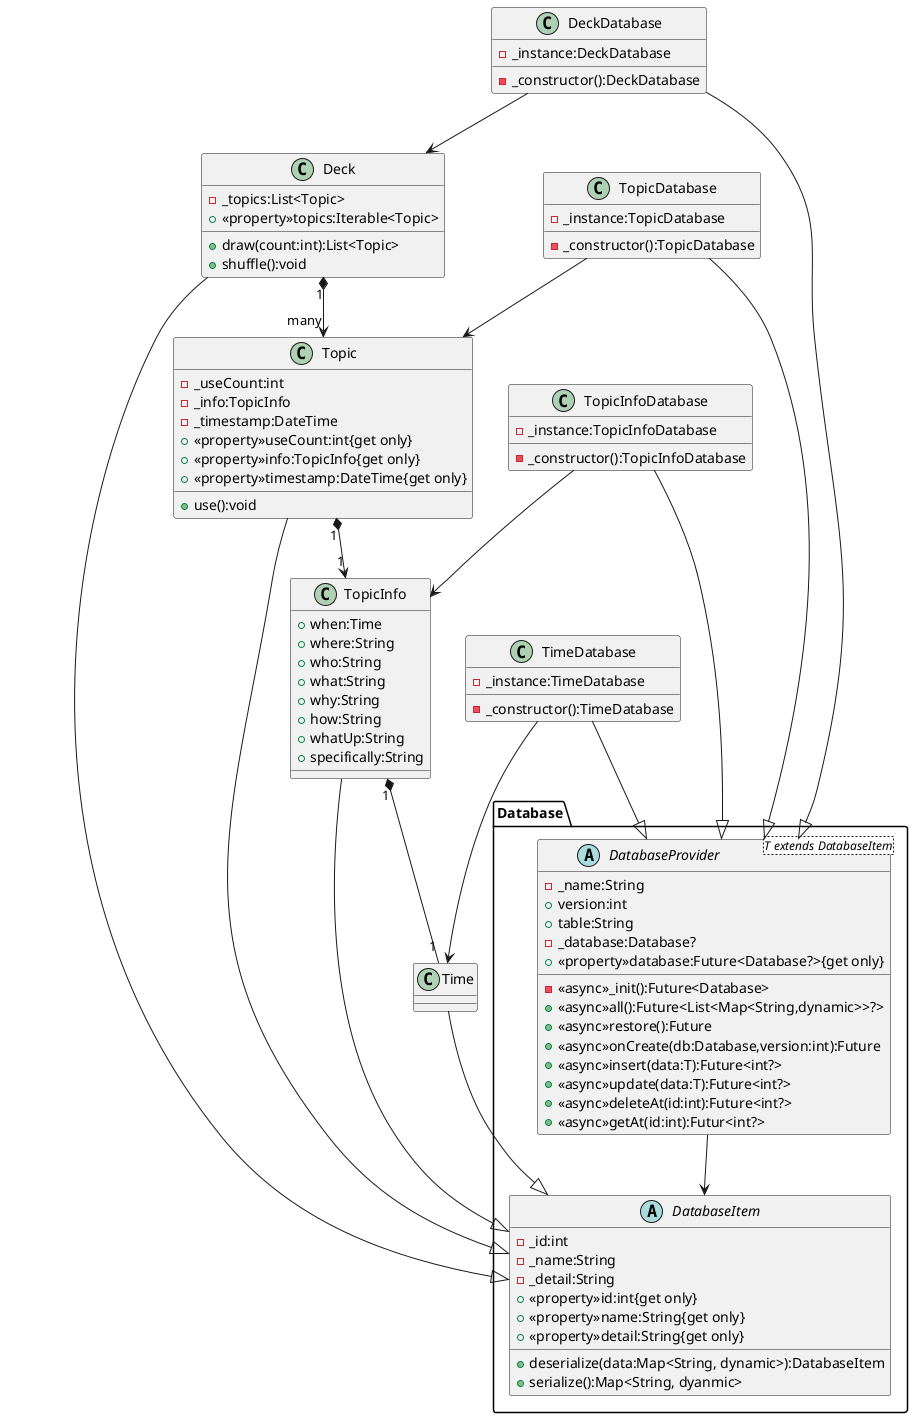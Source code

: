 @startuml Conversation deck cards
package Database
{
    abstract DatabaseItem
    {
        -_id:int
        -_name:String
        -_detail:String
        +<<property>>id:int{get only}
        +<<property>>name:String{get only}
        +<<property>>detail:String{get only}
        +deserialize(data:Map<String, dynamic>):DatabaseItem
        +serialize():Map<String, dyanmic>
    }
    abstract DatabaseProvider<T extends DatabaseItem>
    {
        -_name:String
        +version:int
        +table:String
        -_database:Database?
        +<<property>>database:Future<Database?>{get only}
        -<<async>>_init():Future<Database>
        +<<async>>all():Future<List<Map<String,dynamic>>?>
        +<<async>>restore():Future
        +<<async>>onCreate(db:Database,version:int):Future
        +<<async>>insert(data:T):Future<int?>
        +<<async>>update(data:T):Future<int?>
        +<<async>>deleteAt(id:int):Future<int?>
        +<<async>>getAt(id:int):Futur<int?>
    }
}
class Deck
{
    -_topics:List<Topic>
    +<<property>>topics:Iterable<Topic>
    +draw(count:int):List<Topic>
    +shuffle():void
}
class DeckDatabase
{
    -_instance:DeckDatabase
    -_constructor():DeckDatabase
}
class Topic
{
    -_useCount:int
    -_info:TopicInfo
    -_timestamp:DateTime
    +<<property>>useCount:int{get only}
    +<<property>>info:TopicInfo{get only}
    +<<property>>timestamp:DateTime{get only}
    +use():void
}
class TopicInfo
{
    +when:Time
    +where:String
    +who:String
    +what:String
    +why:String
    +how:String
    +whatUp:String
    +specifically:String
}
class TopicInfoDatabase
{
    -_instance:TopicInfoDatabase
    -_constructor():TopicInfoDatabase
}
class TopicDatabase
{
    -_instance:TopicDatabase
    -_constructor():TopicDatabase
}
class Time
class TimeDatabase
{
    -_instance:TimeDatabase
    -_constructor():TimeDatabase
}

DatabaseProvider --> DatabaseItem
DeckDatabase --> Deck
TopicDatabase --> Topic
TopicInfoDatabase --> TopicInfo
TimeDatabase --> Time

DeckDatabase --|> DatabaseProvider
TopicDatabase --|> DatabaseProvider
TopicInfoDatabase --|> DatabaseProvider
TimeDatabase --|> DatabaseProvider
Deck --|> DatabaseItem
Topic --|> DatabaseItem
TopicInfo --|> DatabaseItem
Time --|> DatabaseItem

Topic "1" *--> "1" TopicInfo
Deck "1" *--> "many" Topic

TopicInfo "1" *-- "1" Time

@enduml